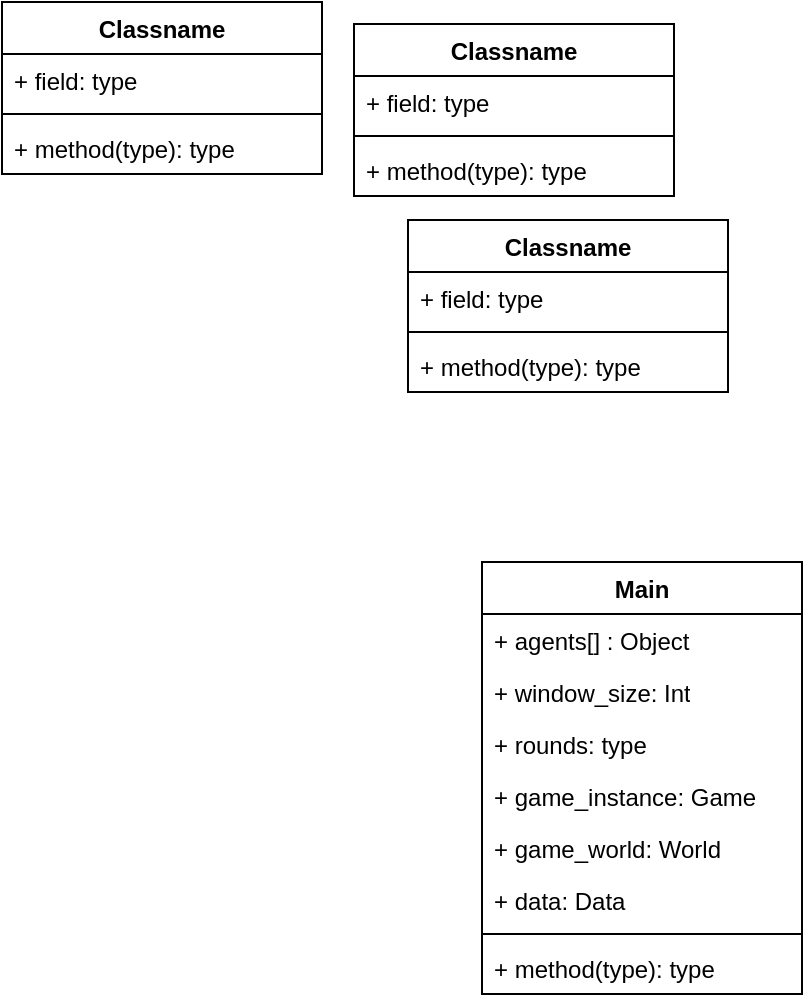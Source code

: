 <mxfile version="25.0.3">
  <diagram name="Page-1" id="hnyK_M3NlGHjHrZ5gKMo">
    <mxGraphModel dx="602" dy="325" grid="1" gridSize="10" guides="1" tooltips="1" connect="1" arrows="1" fold="1" page="1" pageScale="1" pageWidth="850" pageHeight="1100" math="0" shadow="0">
      <root>
        <mxCell id="0" />
        <mxCell id="1" parent="0" />
        <mxCell id="TNZhgFUFGY6rMlC5T3Tr-1" value="Classname" style="swimlane;fontStyle=1;align=center;verticalAlign=top;childLayout=stackLayout;horizontal=1;startSize=26;horizontalStack=0;resizeParent=1;resizeParentMax=0;resizeLast=0;collapsible=1;marginBottom=0;whiteSpace=wrap;html=1;" parent="1" vertex="1">
          <mxGeometry x="80" y="40" width="160" height="86" as="geometry" />
        </mxCell>
        <mxCell id="TNZhgFUFGY6rMlC5T3Tr-2" value="+ field: type" style="text;strokeColor=none;fillColor=none;align=left;verticalAlign=top;spacingLeft=4;spacingRight=4;overflow=hidden;rotatable=0;points=[[0,0.5],[1,0.5]];portConstraint=eastwest;whiteSpace=wrap;html=1;" parent="TNZhgFUFGY6rMlC5T3Tr-1" vertex="1">
          <mxGeometry y="26" width="160" height="26" as="geometry" />
        </mxCell>
        <mxCell id="TNZhgFUFGY6rMlC5T3Tr-3" value="" style="line;strokeWidth=1;fillColor=none;align=left;verticalAlign=middle;spacingTop=-1;spacingLeft=3;spacingRight=3;rotatable=0;labelPosition=right;points=[];portConstraint=eastwest;strokeColor=inherit;" parent="TNZhgFUFGY6rMlC5T3Tr-1" vertex="1">
          <mxGeometry y="52" width="160" height="8" as="geometry" />
        </mxCell>
        <mxCell id="TNZhgFUFGY6rMlC5T3Tr-4" value="+ method(type): type" style="text;strokeColor=none;fillColor=none;align=left;verticalAlign=top;spacingLeft=4;spacingRight=4;overflow=hidden;rotatable=0;points=[[0,0.5],[1,0.5]];portConstraint=eastwest;whiteSpace=wrap;html=1;" parent="TNZhgFUFGY6rMlC5T3Tr-1" vertex="1">
          <mxGeometry y="60" width="160" height="26" as="geometry" />
        </mxCell>
        <mxCell id="TNZhgFUFGY6rMlC5T3Tr-5" value="Classname" style="swimlane;fontStyle=1;align=center;verticalAlign=top;childLayout=stackLayout;horizontal=1;startSize=26;horizontalStack=0;resizeParent=1;resizeParentMax=0;resizeLast=0;collapsible=1;marginBottom=0;whiteSpace=wrap;html=1;" parent="1" vertex="1">
          <mxGeometry x="256" y="51" width="160" height="86" as="geometry" />
        </mxCell>
        <mxCell id="TNZhgFUFGY6rMlC5T3Tr-6" value="+ field: type" style="text;strokeColor=none;fillColor=none;align=left;verticalAlign=top;spacingLeft=4;spacingRight=4;overflow=hidden;rotatable=0;points=[[0,0.5],[1,0.5]];portConstraint=eastwest;whiteSpace=wrap;html=1;" parent="TNZhgFUFGY6rMlC5T3Tr-5" vertex="1">
          <mxGeometry y="26" width="160" height="26" as="geometry" />
        </mxCell>
        <mxCell id="TNZhgFUFGY6rMlC5T3Tr-7" value="" style="line;strokeWidth=1;fillColor=none;align=left;verticalAlign=middle;spacingTop=-1;spacingLeft=3;spacingRight=3;rotatable=0;labelPosition=right;points=[];portConstraint=eastwest;strokeColor=inherit;" parent="TNZhgFUFGY6rMlC5T3Tr-5" vertex="1">
          <mxGeometry y="52" width="160" height="8" as="geometry" />
        </mxCell>
        <mxCell id="TNZhgFUFGY6rMlC5T3Tr-8" value="+ method(type): type" style="text;strokeColor=none;fillColor=none;align=left;verticalAlign=top;spacingLeft=4;spacingRight=4;overflow=hidden;rotatable=0;points=[[0,0.5],[1,0.5]];portConstraint=eastwest;whiteSpace=wrap;html=1;" parent="TNZhgFUFGY6rMlC5T3Tr-5" vertex="1">
          <mxGeometry y="60" width="160" height="26" as="geometry" />
        </mxCell>
        <mxCell id="TNZhgFUFGY6rMlC5T3Tr-9" value="Main" style="swimlane;fontStyle=1;align=center;verticalAlign=top;childLayout=stackLayout;horizontal=1;startSize=26;horizontalStack=0;resizeParent=1;resizeParentMax=0;resizeLast=0;collapsible=1;marginBottom=0;whiteSpace=wrap;html=1;" parent="1" vertex="1">
          <mxGeometry x="320" y="320" width="160" height="216" as="geometry" />
        </mxCell>
        <mxCell id="TNZhgFUFGY6rMlC5T3Tr-10" value="&lt;div&gt;+ agents[] : Object&lt;/div&gt;" style="text;strokeColor=none;fillColor=none;align=left;verticalAlign=top;spacingLeft=4;spacingRight=4;overflow=hidden;rotatable=0;points=[[0,0.5],[1,0.5]];portConstraint=eastwest;whiteSpace=wrap;html=1;" parent="TNZhgFUFGY6rMlC5T3Tr-9" vertex="1">
          <mxGeometry y="26" width="160" height="26" as="geometry" />
        </mxCell>
        <mxCell id="TNZhgFUFGY6rMlC5T3Tr-18" value="+ window_size: Int" style="text;strokeColor=none;fillColor=none;align=left;verticalAlign=top;spacingLeft=4;spacingRight=4;overflow=hidden;rotatable=0;points=[[0,0.5],[1,0.5]];portConstraint=eastwest;whiteSpace=wrap;html=1;" parent="TNZhgFUFGY6rMlC5T3Tr-9" vertex="1">
          <mxGeometry y="52" width="160" height="26" as="geometry" />
        </mxCell>
        <mxCell id="TNZhgFUFGY6rMlC5T3Tr-20" value="+ rounds: type" style="text;strokeColor=none;fillColor=none;align=left;verticalAlign=top;spacingLeft=4;spacingRight=4;overflow=hidden;rotatable=0;points=[[0,0.5],[1,0.5]];portConstraint=eastwest;whiteSpace=wrap;html=1;" parent="TNZhgFUFGY6rMlC5T3Tr-9" vertex="1">
          <mxGeometry y="78" width="160" height="26" as="geometry" />
        </mxCell>
        <mxCell id="TNZhgFUFGY6rMlC5T3Tr-21" value="+ game_instance: Game" style="text;strokeColor=none;fillColor=none;align=left;verticalAlign=top;spacingLeft=4;spacingRight=4;overflow=hidden;rotatable=0;points=[[0,0.5],[1,0.5]];portConstraint=eastwest;whiteSpace=wrap;html=1;" parent="TNZhgFUFGY6rMlC5T3Tr-9" vertex="1">
          <mxGeometry y="104" width="160" height="26" as="geometry" />
        </mxCell>
        <mxCell id="TNZhgFUFGY6rMlC5T3Tr-19" value="+ game_world: World" style="text;strokeColor=none;fillColor=none;align=left;verticalAlign=top;spacingLeft=4;spacingRight=4;overflow=hidden;rotatable=0;points=[[0,0.5],[1,0.5]];portConstraint=eastwest;whiteSpace=wrap;html=1;" parent="TNZhgFUFGY6rMlC5T3Tr-9" vertex="1">
          <mxGeometry y="130" width="160" height="26" as="geometry" />
        </mxCell>
        <mxCell id="TNZhgFUFGY6rMlC5T3Tr-17" value="+ data: Data" style="text;strokeColor=none;fillColor=none;align=left;verticalAlign=top;spacingLeft=4;spacingRight=4;overflow=hidden;rotatable=0;points=[[0,0.5],[1,0.5]];portConstraint=eastwest;whiteSpace=wrap;html=1;" parent="TNZhgFUFGY6rMlC5T3Tr-9" vertex="1">
          <mxGeometry y="156" width="160" height="26" as="geometry" />
        </mxCell>
        <mxCell id="TNZhgFUFGY6rMlC5T3Tr-11" value="" style="line;strokeWidth=1;fillColor=none;align=left;verticalAlign=middle;spacingTop=-1;spacingLeft=3;spacingRight=3;rotatable=0;labelPosition=right;points=[];portConstraint=eastwest;strokeColor=inherit;" parent="TNZhgFUFGY6rMlC5T3Tr-9" vertex="1">
          <mxGeometry y="182" width="160" height="8" as="geometry" />
        </mxCell>
        <mxCell id="TNZhgFUFGY6rMlC5T3Tr-12" value="+ method(type): type" style="text;strokeColor=none;fillColor=none;align=left;verticalAlign=top;spacingLeft=4;spacingRight=4;overflow=hidden;rotatable=0;points=[[0,0.5],[1,0.5]];portConstraint=eastwest;whiteSpace=wrap;html=1;" parent="TNZhgFUFGY6rMlC5T3Tr-9" vertex="1">
          <mxGeometry y="190" width="160" height="26" as="geometry" />
        </mxCell>
        <mxCell id="TNZhgFUFGY6rMlC5T3Tr-13" value="Classname" style="swimlane;fontStyle=1;align=center;verticalAlign=top;childLayout=stackLayout;horizontal=1;startSize=26;horizontalStack=0;resizeParent=1;resizeParentMax=0;resizeLast=0;collapsible=1;marginBottom=0;whiteSpace=wrap;html=1;" parent="1" vertex="1">
          <mxGeometry x="283" y="149" width="160" height="86" as="geometry" />
        </mxCell>
        <mxCell id="TNZhgFUFGY6rMlC5T3Tr-14" value="+ field: type" style="text;strokeColor=none;fillColor=none;align=left;verticalAlign=top;spacingLeft=4;spacingRight=4;overflow=hidden;rotatable=0;points=[[0,0.5],[1,0.5]];portConstraint=eastwest;whiteSpace=wrap;html=1;" parent="TNZhgFUFGY6rMlC5T3Tr-13" vertex="1">
          <mxGeometry y="26" width="160" height="26" as="geometry" />
        </mxCell>
        <mxCell id="TNZhgFUFGY6rMlC5T3Tr-15" value="" style="line;strokeWidth=1;fillColor=none;align=left;verticalAlign=middle;spacingTop=-1;spacingLeft=3;spacingRight=3;rotatable=0;labelPosition=right;points=[];portConstraint=eastwest;strokeColor=inherit;" parent="TNZhgFUFGY6rMlC5T3Tr-13" vertex="1">
          <mxGeometry y="52" width="160" height="8" as="geometry" />
        </mxCell>
        <mxCell id="TNZhgFUFGY6rMlC5T3Tr-16" value="+ method(type): type" style="text;strokeColor=none;fillColor=none;align=left;verticalAlign=top;spacingLeft=4;spacingRight=4;overflow=hidden;rotatable=0;points=[[0,0.5],[1,0.5]];portConstraint=eastwest;whiteSpace=wrap;html=1;" parent="TNZhgFUFGY6rMlC5T3Tr-13" vertex="1">
          <mxGeometry y="60" width="160" height="26" as="geometry" />
        </mxCell>
      </root>
    </mxGraphModel>
  </diagram>
</mxfile>
